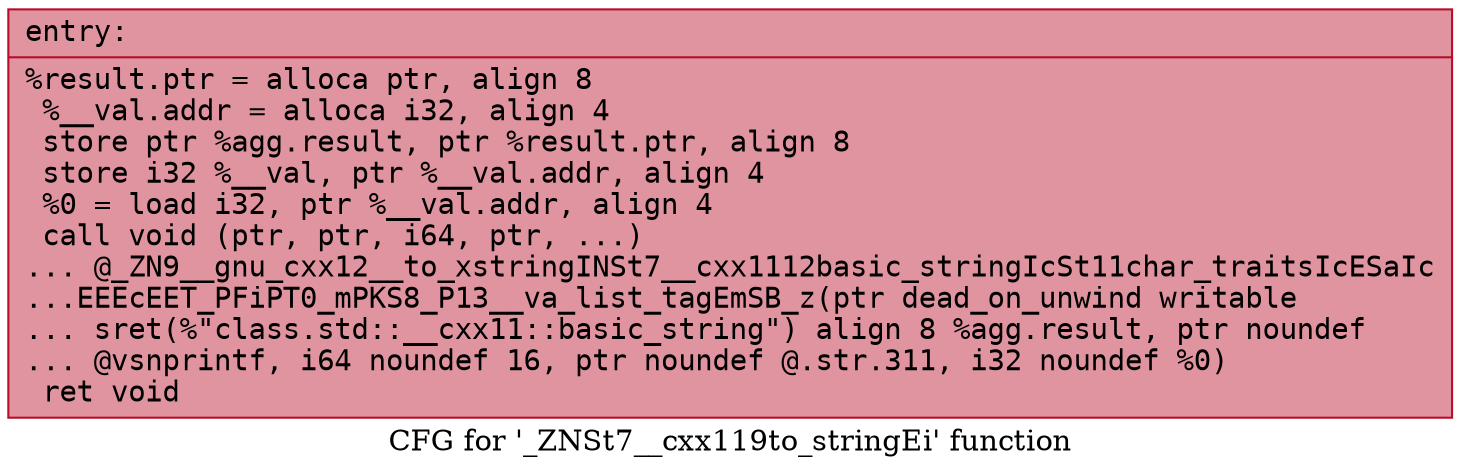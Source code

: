digraph "CFG for '_ZNSt7__cxx119to_stringEi' function" {
	label="CFG for '_ZNSt7__cxx119to_stringEi' function";

	Node0x556bfe26a7e0 [shape=record,color="#b70d28ff", style=filled, fillcolor="#b70d2870" fontname="Courier",label="{entry:\l|  %result.ptr = alloca ptr, align 8\l  %__val.addr = alloca i32, align 4\l  store ptr %agg.result, ptr %result.ptr, align 8\l  store i32 %__val, ptr %__val.addr, align 4\l  %0 = load i32, ptr %__val.addr, align 4\l  call void (ptr, ptr, i64, ptr, ...)\l... @_ZN9__gnu_cxx12__to_xstringINSt7__cxx1112basic_stringIcSt11char_traitsIcESaIc\l...EEEcEET_PFiPT0_mPKS8_P13__va_list_tagEmSB_z(ptr dead_on_unwind writable\l... sret(%\"class.std::__cxx11::basic_string\") align 8 %agg.result, ptr noundef\l... @vsnprintf, i64 noundef 16, ptr noundef @.str.311, i32 noundef %0)\l  ret void\l}"];
}
